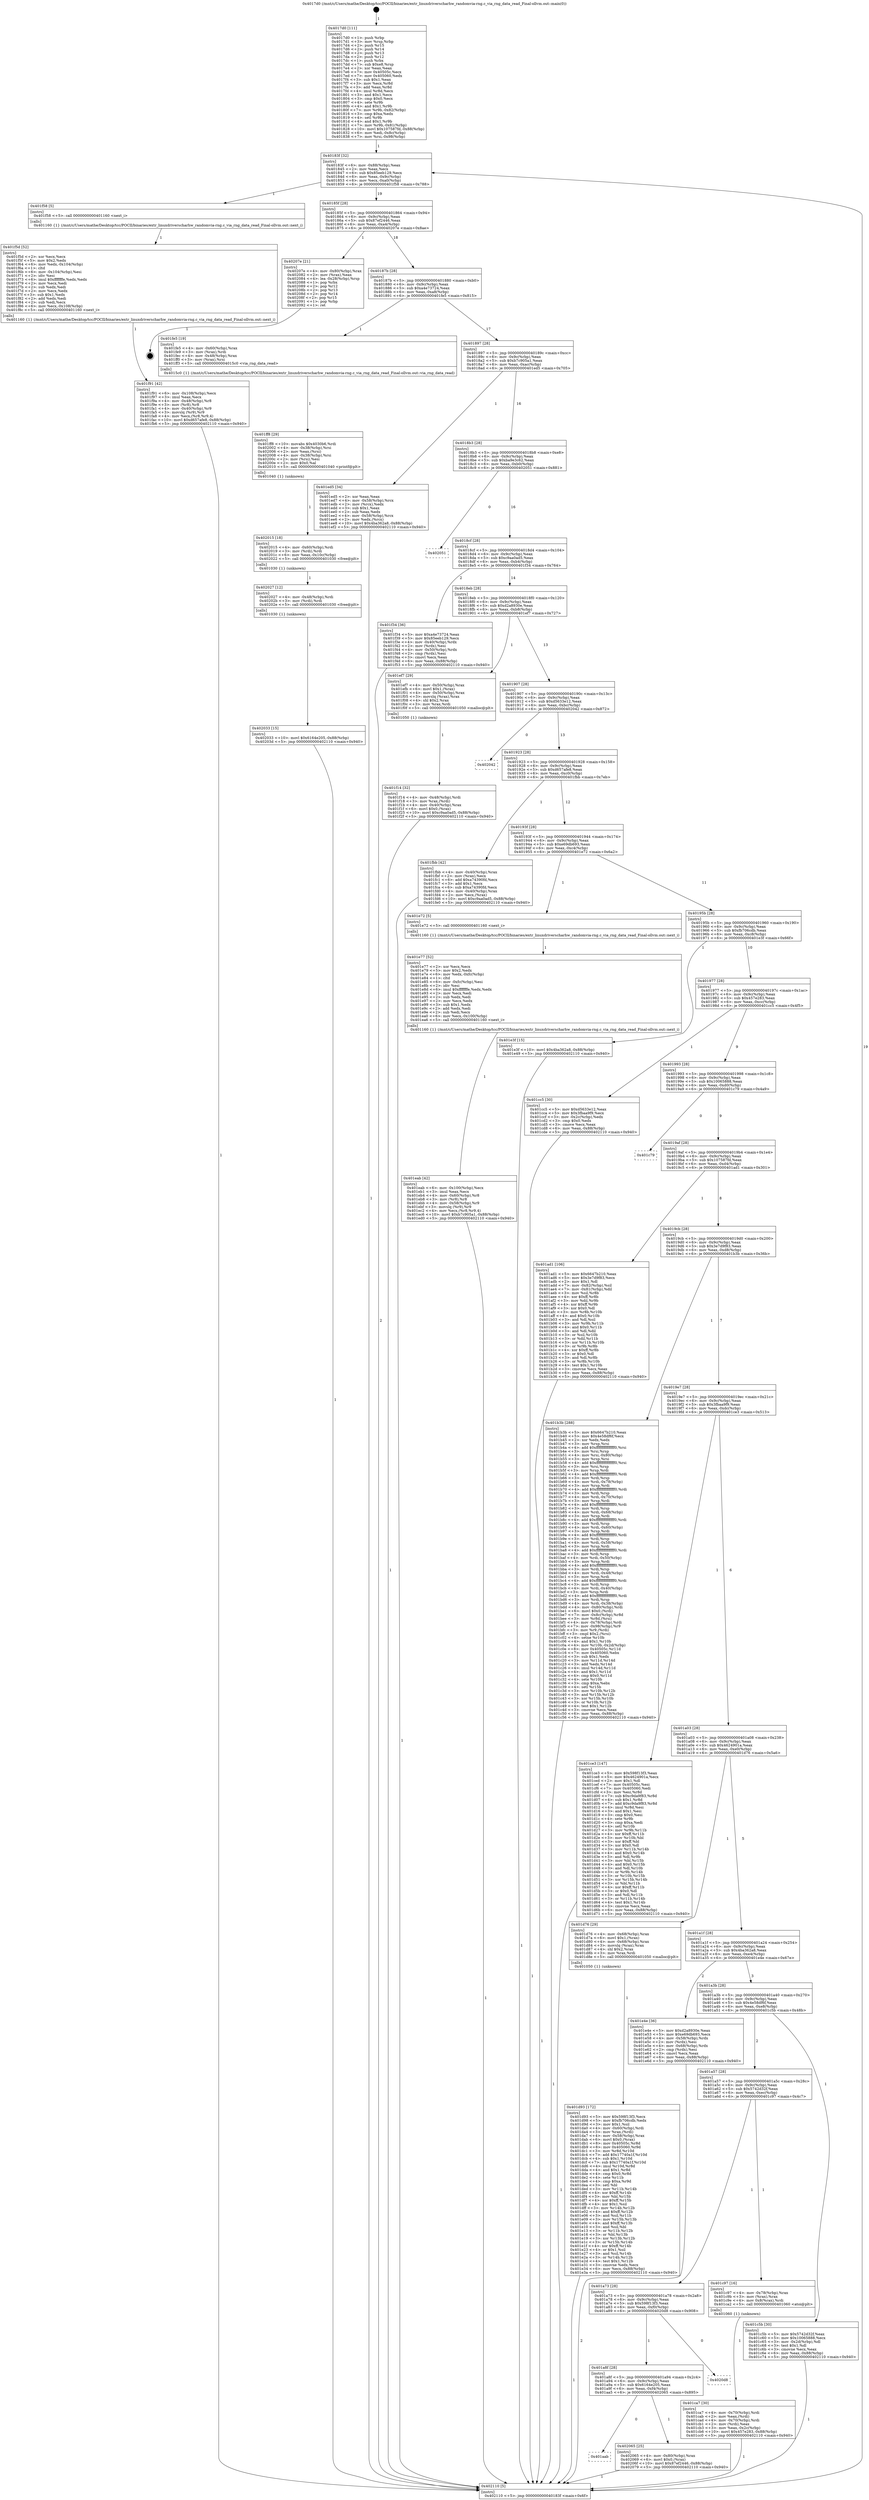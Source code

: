 digraph "0x4017d0" {
  label = "0x4017d0 (/mnt/c/Users/mathe/Desktop/tcc/POCII/binaries/extr_linuxdriverscharhw_randomvia-rng.c_via_rng_data_read_Final-ollvm.out::main(0))"
  labelloc = "t"
  node[shape=record]

  Entry [label="",width=0.3,height=0.3,shape=circle,fillcolor=black,style=filled]
  "0x40183f" [label="{
     0x40183f [32]\l
     | [instrs]\l
     &nbsp;&nbsp;0x40183f \<+6\>: mov -0x88(%rbp),%eax\l
     &nbsp;&nbsp;0x401845 \<+2\>: mov %eax,%ecx\l
     &nbsp;&nbsp;0x401847 \<+6\>: sub $0x85eeb129,%ecx\l
     &nbsp;&nbsp;0x40184d \<+6\>: mov %eax,-0x9c(%rbp)\l
     &nbsp;&nbsp;0x401853 \<+6\>: mov %ecx,-0xa0(%rbp)\l
     &nbsp;&nbsp;0x401859 \<+6\>: je 0000000000401f58 \<main+0x788\>\l
  }"]
  "0x401f58" [label="{
     0x401f58 [5]\l
     | [instrs]\l
     &nbsp;&nbsp;0x401f58 \<+5\>: call 0000000000401160 \<next_i\>\l
     | [calls]\l
     &nbsp;&nbsp;0x401160 \{1\} (/mnt/c/Users/mathe/Desktop/tcc/POCII/binaries/extr_linuxdriverscharhw_randomvia-rng.c_via_rng_data_read_Final-ollvm.out::next_i)\l
  }"]
  "0x40185f" [label="{
     0x40185f [28]\l
     | [instrs]\l
     &nbsp;&nbsp;0x40185f \<+5\>: jmp 0000000000401864 \<main+0x94\>\l
     &nbsp;&nbsp;0x401864 \<+6\>: mov -0x9c(%rbp),%eax\l
     &nbsp;&nbsp;0x40186a \<+5\>: sub $0x87ef2446,%eax\l
     &nbsp;&nbsp;0x40186f \<+6\>: mov %eax,-0xa4(%rbp)\l
     &nbsp;&nbsp;0x401875 \<+6\>: je 000000000040207e \<main+0x8ae\>\l
  }"]
  Exit [label="",width=0.3,height=0.3,shape=circle,fillcolor=black,style=filled,peripheries=2]
  "0x40207e" [label="{
     0x40207e [21]\l
     | [instrs]\l
     &nbsp;&nbsp;0x40207e \<+4\>: mov -0x80(%rbp),%rax\l
     &nbsp;&nbsp;0x402082 \<+2\>: mov (%rax),%eax\l
     &nbsp;&nbsp;0x402084 \<+4\>: lea -0x28(%rbp),%rsp\l
     &nbsp;&nbsp;0x402088 \<+1\>: pop %rbx\l
     &nbsp;&nbsp;0x402089 \<+2\>: pop %r12\l
     &nbsp;&nbsp;0x40208b \<+2\>: pop %r13\l
     &nbsp;&nbsp;0x40208d \<+2\>: pop %r14\l
     &nbsp;&nbsp;0x40208f \<+2\>: pop %r15\l
     &nbsp;&nbsp;0x402091 \<+1\>: pop %rbp\l
     &nbsp;&nbsp;0x402092 \<+1\>: ret\l
  }"]
  "0x40187b" [label="{
     0x40187b [28]\l
     | [instrs]\l
     &nbsp;&nbsp;0x40187b \<+5\>: jmp 0000000000401880 \<main+0xb0\>\l
     &nbsp;&nbsp;0x401880 \<+6\>: mov -0x9c(%rbp),%eax\l
     &nbsp;&nbsp;0x401886 \<+5\>: sub $0xa4e73724,%eax\l
     &nbsp;&nbsp;0x40188b \<+6\>: mov %eax,-0xa8(%rbp)\l
     &nbsp;&nbsp;0x401891 \<+6\>: je 0000000000401fe5 \<main+0x815\>\l
  }"]
  "0x401aab" [label="{
     0x401aab\l
  }", style=dashed]
  "0x401fe5" [label="{
     0x401fe5 [19]\l
     | [instrs]\l
     &nbsp;&nbsp;0x401fe5 \<+4\>: mov -0x60(%rbp),%rax\l
     &nbsp;&nbsp;0x401fe9 \<+3\>: mov (%rax),%rdi\l
     &nbsp;&nbsp;0x401fec \<+4\>: mov -0x48(%rbp),%rax\l
     &nbsp;&nbsp;0x401ff0 \<+3\>: mov (%rax),%rsi\l
     &nbsp;&nbsp;0x401ff3 \<+5\>: call 00000000004015c0 \<via_rng_data_read\>\l
     | [calls]\l
     &nbsp;&nbsp;0x4015c0 \{1\} (/mnt/c/Users/mathe/Desktop/tcc/POCII/binaries/extr_linuxdriverscharhw_randomvia-rng.c_via_rng_data_read_Final-ollvm.out::via_rng_data_read)\l
  }"]
  "0x401897" [label="{
     0x401897 [28]\l
     | [instrs]\l
     &nbsp;&nbsp;0x401897 \<+5\>: jmp 000000000040189c \<main+0xcc\>\l
     &nbsp;&nbsp;0x40189c \<+6\>: mov -0x9c(%rbp),%eax\l
     &nbsp;&nbsp;0x4018a2 \<+5\>: sub $0xb7c905a1,%eax\l
     &nbsp;&nbsp;0x4018a7 \<+6\>: mov %eax,-0xac(%rbp)\l
     &nbsp;&nbsp;0x4018ad \<+6\>: je 0000000000401ed5 \<main+0x705\>\l
  }"]
  "0x402065" [label="{
     0x402065 [25]\l
     | [instrs]\l
     &nbsp;&nbsp;0x402065 \<+4\>: mov -0x80(%rbp),%rax\l
     &nbsp;&nbsp;0x402069 \<+6\>: movl $0x0,(%rax)\l
     &nbsp;&nbsp;0x40206f \<+10\>: movl $0x87ef2446,-0x88(%rbp)\l
     &nbsp;&nbsp;0x402079 \<+5\>: jmp 0000000000402110 \<main+0x940\>\l
  }"]
  "0x401ed5" [label="{
     0x401ed5 [34]\l
     | [instrs]\l
     &nbsp;&nbsp;0x401ed5 \<+2\>: xor %eax,%eax\l
     &nbsp;&nbsp;0x401ed7 \<+4\>: mov -0x58(%rbp),%rcx\l
     &nbsp;&nbsp;0x401edb \<+2\>: mov (%rcx),%edx\l
     &nbsp;&nbsp;0x401edd \<+3\>: sub $0x1,%eax\l
     &nbsp;&nbsp;0x401ee0 \<+2\>: sub %eax,%edx\l
     &nbsp;&nbsp;0x401ee2 \<+4\>: mov -0x58(%rbp),%rcx\l
     &nbsp;&nbsp;0x401ee6 \<+2\>: mov %edx,(%rcx)\l
     &nbsp;&nbsp;0x401ee8 \<+10\>: movl $0x4ba362a8,-0x88(%rbp)\l
     &nbsp;&nbsp;0x401ef2 \<+5\>: jmp 0000000000402110 \<main+0x940\>\l
  }"]
  "0x4018b3" [label="{
     0x4018b3 [28]\l
     | [instrs]\l
     &nbsp;&nbsp;0x4018b3 \<+5\>: jmp 00000000004018b8 \<main+0xe8\>\l
     &nbsp;&nbsp;0x4018b8 \<+6\>: mov -0x9c(%rbp),%eax\l
     &nbsp;&nbsp;0x4018be \<+5\>: sub $0xba9e3c62,%eax\l
     &nbsp;&nbsp;0x4018c3 \<+6\>: mov %eax,-0xb0(%rbp)\l
     &nbsp;&nbsp;0x4018c9 \<+6\>: je 0000000000402051 \<main+0x881\>\l
  }"]
  "0x401a8f" [label="{
     0x401a8f [28]\l
     | [instrs]\l
     &nbsp;&nbsp;0x401a8f \<+5\>: jmp 0000000000401a94 \<main+0x2c4\>\l
     &nbsp;&nbsp;0x401a94 \<+6\>: mov -0x9c(%rbp),%eax\l
     &nbsp;&nbsp;0x401a9a \<+5\>: sub $0x6164e205,%eax\l
     &nbsp;&nbsp;0x401a9f \<+6\>: mov %eax,-0xf4(%rbp)\l
     &nbsp;&nbsp;0x401aa5 \<+6\>: je 0000000000402065 \<main+0x895\>\l
  }"]
  "0x402051" [label="{
     0x402051\l
  }", style=dashed]
  "0x4018cf" [label="{
     0x4018cf [28]\l
     | [instrs]\l
     &nbsp;&nbsp;0x4018cf \<+5\>: jmp 00000000004018d4 \<main+0x104\>\l
     &nbsp;&nbsp;0x4018d4 \<+6\>: mov -0x9c(%rbp),%eax\l
     &nbsp;&nbsp;0x4018da \<+5\>: sub $0xc9aa0ad5,%eax\l
     &nbsp;&nbsp;0x4018df \<+6\>: mov %eax,-0xb4(%rbp)\l
     &nbsp;&nbsp;0x4018e5 \<+6\>: je 0000000000401f34 \<main+0x764\>\l
  }"]
  "0x4020d8" [label="{
     0x4020d8\l
  }", style=dashed]
  "0x401f34" [label="{
     0x401f34 [36]\l
     | [instrs]\l
     &nbsp;&nbsp;0x401f34 \<+5\>: mov $0xa4e73724,%eax\l
     &nbsp;&nbsp;0x401f39 \<+5\>: mov $0x85eeb129,%ecx\l
     &nbsp;&nbsp;0x401f3e \<+4\>: mov -0x40(%rbp),%rdx\l
     &nbsp;&nbsp;0x401f42 \<+2\>: mov (%rdx),%esi\l
     &nbsp;&nbsp;0x401f44 \<+4\>: mov -0x50(%rbp),%rdx\l
     &nbsp;&nbsp;0x401f48 \<+2\>: cmp (%rdx),%esi\l
     &nbsp;&nbsp;0x401f4a \<+3\>: cmovl %ecx,%eax\l
     &nbsp;&nbsp;0x401f4d \<+6\>: mov %eax,-0x88(%rbp)\l
     &nbsp;&nbsp;0x401f53 \<+5\>: jmp 0000000000402110 \<main+0x940\>\l
  }"]
  "0x4018eb" [label="{
     0x4018eb [28]\l
     | [instrs]\l
     &nbsp;&nbsp;0x4018eb \<+5\>: jmp 00000000004018f0 \<main+0x120\>\l
     &nbsp;&nbsp;0x4018f0 \<+6\>: mov -0x9c(%rbp),%eax\l
     &nbsp;&nbsp;0x4018f6 \<+5\>: sub $0xd2a8930e,%eax\l
     &nbsp;&nbsp;0x4018fb \<+6\>: mov %eax,-0xb8(%rbp)\l
     &nbsp;&nbsp;0x401901 \<+6\>: je 0000000000401ef7 \<main+0x727\>\l
  }"]
  "0x402033" [label="{
     0x402033 [15]\l
     | [instrs]\l
     &nbsp;&nbsp;0x402033 \<+10\>: movl $0x6164e205,-0x88(%rbp)\l
     &nbsp;&nbsp;0x40203d \<+5\>: jmp 0000000000402110 \<main+0x940\>\l
  }"]
  "0x401ef7" [label="{
     0x401ef7 [29]\l
     | [instrs]\l
     &nbsp;&nbsp;0x401ef7 \<+4\>: mov -0x50(%rbp),%rax\l
     &nbsp;&nbsp;0x401efb \<+6\>: movl $0x1,(%rax)\l
     &nbsp;&nbsp;0x401f01 \<+4\>: mov -0x50(%rbp),%rax\l
     &nbsp;&nbsp;0x401f05 \<+3\>: movslq (%rax),%rax\l
     &nbsp;&nbsp;0x401f08 \<+4\>: shl $0x2,%rax\l
     &nbsp;&nbsp;0x401f0c \<+3\>: mov %rax,%rdi\l
     &nbsp;&nbsp;0x401f0f \<+5\>: call 0000000000401050 \<malloc@plt\>\l
     | [calls]\l
     &nbsp;&nbsp;0x401050 \{1\} (unknown)\l
  }"]
  "0x401907" [label="{
     0x401907 [28]\l
     | [instrs]\l
     &nbsp;&nbsp;0x401907 \<+5\>: jmp 000000000040190c \<main+0x13c\>\l
     &nbsp;&nbsp;0x40190c \<+6\>: mov -0x9c(%rbp),%eax\l
     &nbsp;&nbsp;0x401912 \<+5\>: sub $0xd5633e12,%eax\l
     &nbsp;&nbsp;0x401917 \<+6\>: mov %eax,-0xbc(%rbp)\l
     &nbsp;&nbsp;0x40191d \<+6\>: je 0000000000402042 \<main+0x872\>\l
  }"]
  "0x402027" [label="{
     0x402027 [12]\l
     | [instrs]\l
     &nbsp;&nbsp;0x402027 \<+4\>: mov -0x48(%rbp),%rdi\l
     &nbsp;&nbsp;0x40202b \<+3\>: mov (%rdi),%rdi\l
     &nbsp;&nbsp;0x40202e \<+5\>: call 0000000000401030 \<free@plt\>\l
     | [calls]\l
     &nbsp;&nbsp;0x401030 \{1\} (unknown)\l
  }"]
  "0x402042" [label="{
     0x402042\l
  }", style=dashed]
  "0x401923" [label="{
     0x401923 [28]\l
     | [instrs]\l
     &nbsp;&nbsp;0x401923 \<+5\>: jmp 0000000000401928 \<main+0x158\>\l
     &nbsp;&nbsp;0x401928 \<+6\>: mov -0x9c(%rbp),%eax\l
     &nbsp;&nbsp;0x40192e \<+5\>: sub $0xd657afe8,%eax\l
     &nbsp;&nbsp;0x401933 \<+6\>: mov %eax,-0xc0(%rbp)\l
     &nbsp;&nbsp;0x401939 \<+6\>: je 0000000000401fbb \<main+0x7eb\>\l
  }"]
  "0x402015" [label="{
     0x402015 [18]\l
     | [instrs]\l
     &nbsp;&nbsp;0x402015 \<+4\>: mov -0x60(%rbp),%rdi\l
     &nbsp;&nbsp;0x402019 \<+3\>: mov (%rdi),%rdi\l
     &nbsp;&nbsp;0x40201c \<+6\>: mov %eax,-0x10c(%rbp)\l
     &nbsp;&nbsp;0x402022 \<+5\>: call 0000000000401030 \<free@plt\>\l
     | [calls]\l
     &nbsp;&nbsp;0x401030 \{1\} (unknown)\l
  }"]
  "0x401fbb" [label="{
     0x401fbb [42]\l
     | [instrs]\l
     &nbsp;&nbsp;0x401fbb \<+4\>: mov -0x40(%rbp),%rax\l
     &nbsp;&nbsp;0x401fbf \<+2\>: mov (%rax),%ecx\l
     &nbsp;&nbsp;0x401fc1 \<+6\>: add $0xa74390fd,%ecx\l
     &nbsp;&nbsp;0x401fc7 \<+3\>: add $0x1,%ecx\l
     &nbsp;&nbsp;0x401fca \<+6\>: sub $0xa74390fd,%ecx\l
     &nbsp;&nbsp;0x401fd0 \<+4\>: mov -0x40(%rbp),%rax\l
     &nbsp;&nbsp;0x401fd4 \<+2\>: mov %ecx,(%rax)\l
     &nbsp;&nbsp;0x401fd6 \<+10\>: movl $0xc9aa0ad5,-0x88(%rbp)\l
     &nbsp;&nbsp;0x401fe0 \<+5\>: jmp 0000000000402110 \<main+0x940\>\l
  }"]
  "0x40193f" [label="{
     0x40193f [28]\l
     | [instrs]\l
     &nbsp;&nbsp;0x40193f \<+5\>: jmp 0000000000401944 \<main+0x174\>\l
     &nbsp;&nbsp;0x401944 \<+6\>: mov -0x9c(%rbp),%eax\l
     &nbsp;&nbsp;0x40194a \<+5\>: sub $0xe69db693,%eax\l
     &nbsp;&nbsp;0x40194f \<+6\>: mov %eax,-0xc4(%rbp)\l
     &nbsp;&nbsp;0x401955 \<+6\>: je 0000000000401e72 \<main+0x6a2\>\l
  }"]
  "0x401ff8" [label="{
     0x401ff8 [29]\l
     | [instrs]\l
     &nbsp;&nbsp;0x401ff8 \<+10\>: movabs $0x4030b6,%rdi\l
     &nbsp;&nbsp;0x402002 \<+4\>: mov -0x38(%rbp),%rsi\l
     &nbsp;&nbsp;0x402006 \<+2\>: mov %eax,(%rsi)\l
     &nbsp;&nbsp;0x402008 \<+4\>: mov -0x38(%rbp),%rsi\l
     &nbsp;&nbsp;0x40200c \<+2\>: mov (%rsi),%esi\l
     &nbsp;&nbsp;0x40200e \<+2\>: mov $0x0,%al\l
     &nbsp;&nbsp;0x402010 \<+5\>: call 0000000000401040 \<printf@plt\>\l
     | [calls]\l
     &nbsp;&nbsp;0x401040 \{1\} (unknown)\l
  }"]
  "0x401e72" [label="{
     0x401e72 [5]\l
     | [instrs]\l
     &nbsp;&nbsp;0x401e72 \<+5\>: call 0000000000401160 \<next_i\>\l
     | [calls]\l
     &nbsp;&nbsp;0x401160 \{1\} (/mnt/c/Users/mathe/Desktop/tcc/POCII/binaries/extr_linuxdriverscharhw_randomvia-rng.c_via_rng_data_read_Final-ollvm.out::next_i)\l
  }"]
  "0x40195b" [label="{
     0x40195b [28]\l
     | [instrs]\l
     &nbsp;&nbsp;0x40195b \<+5\>: jmp 0000000000401960 \<main+0x190\>\l
     &nbsp;&nbsp;0x401960 \<+6\>: mov -0x9c(%rbp),%eax\l
     &nbsp;&nbsp;0x401966 \<+5\>: sub $0xfb706cdb,%eax\l
     &nbsp;&nbsp;0x40196b \<+6\>: mov %eax,-0xc8(%rbp)\l
     &nbsp;&nbsp;0x401971 \<+6\>: je 0000000000401e3f \<main+0x66f\>\l
  }"]
  "0x401f91" [label="{
     0x401f91 [42]\l
     | [instrs]\l
     &nbsp;&nbsp;0x401f91 \<+6\>: mov -0x108(%rbp),%ecx\l
     &nbsp;&nbsp;0x401f97 \<+3\>: imul %eax,%ecx\l
     &nbsp;&nbsp;0x401f9a \<+4\>: mov -0x48(%rbp),%r8\l
     &nbsp;&nbsp;0x401f9e \<+3\>: mov (%r8),%r8\l
     &nbsp;&nbsp;0x401fa1 \<+4\>: mov -0x40(%rbp),%r9\l
     &nbsp;&nbsp;0x401fa5 \<+3\>: movslq (%r9),%r9\l
     &nbsp;&nbsp;0x401fa8 \<+4\>: mov %ecx,(%r8,%r9,4)\l
     &nbsp;&nbsp;0x401fac \<+10\>: movl $0xd657afe8,-0x88(%rbp)\l
     &nbsp;&nbsp;0x401fb6 \<+5\>: jmp 0000000000402110 \<main+0x940\>\l
  }"]
  "0x401e3f" [label="{
     0x401e3f [15]\l
     | [instrs]\l
     &nbsp;&nbsp;0x401e3f \<+10\>: movl $0x4ba362a8,-0x88(%rbp)\l
     &nbsp;&nbsp;0x401e49 \<+5\>: jmp 0000000000402110 \<main+0x940\>\l
  }"]
  "0x401977" [label="{
     0x401977 [28]\l
     | [instrs]\l
     &nbsp;&nbsp;0x401977 \<+5\>: jmp 000000000040197c \<main+0x1ac\>\l
     &nbsp;&nbsp;0x40197c \<+6\>: mov -0x9c(%rbp),%eax\l
     &nbsp;&nbsp;0x401982 \<+5\>: sub $0x457e283,%eax\l
     &nbsp;&nbsp;0x401987 \<+6\>: mov %eax,-0xcc(%rbp)\l
     &nbsp;&nbsp;0x40198d \<+6\>: je 0000000000401cc5 \<main+0x4f5\>\l
  }"]
  "0x401f5d" [label="{
     0x401f5d [52]\l
     | [instrs]\l
     &nbsp;&nbsp;0x401f5d \<+2\>: xor %ecx,%ecx\l
     &nbsp;&nbsp;0x401f5f \<+5\>: mov $0x2,%edx\l
     &nbsp;&nbsp;0x401f64 \<+6\>: mov %edx,-0x104(%rbp)\l
     &nbsp;&nbsp;0x401f6a \<+1\>: cltd\l
     &nbsp;&nbsp;0x401f6b \<+6\>: mov -0x104(%rbp),%esi\l
     &nbsp;&nbsp;0x401f71 \<+2\>: idiv %esi\l
     &nbsp;&nbsp;0x401f73 \<+6\>: imul $0xfffffffe,%edx,%edx\l
     &nbsp;&nbsp;0x401f79 \<+2\>: mov %ecx,%edi\l
     &nbsp;&nbsp;0x401f7b \<+2\>: sub %edx,%edi\l
     &nbsp;&nbsp;0x401f7d \<+2\>: mov %ecx,%edx\l
     &nbsp;&nbsp;0x401f7f \<+3\>: sub $0x1,%edx\l
     &nbsp;&nbsp;0x401f82 \<+2\>: add %edx,%edi\l
     &nbsp;&nbsp;0x401f84 \<+2\>: sub %edi,%ecx\l
     &nbsp;&nbsp;0x401f86 \<+6\>: mov %ecx,-0x108(%rbp)\l
     &nbsp;&nbsp;0x401f8c \<+5\>: call 0000000000401160 \<next_i\>\l
     | [calls]\l
     &nbsp;&nbsp;0x401160 \{1\} (/mnt/c/Users/mathe/Desktop/tcc/POCII/binaries/extr_linuxdriverscharhw_randomvia-rng.c_via_rng_data_read_Final-ollvm.out::next_i)\l
  }"]
  "0x401cc5" [label="{
     0x401cc5 [30]\l
     | [instrs]\l
     &nbsp;&nbsp;0x401cc5 \<+5\>: mov $0xd5633e12,%eax\l
     &nbsp;&nbsp;0x401cca \<+5\>: mov $0x3fbaa9f9,%ecx\l
     &nbsp;&nbsp;0x401ccf \<+3\>: mov -0x2c(%rbp),%edx\l
     &nbsp;&nbsp;0x401cd2 \<+3\>: cmp $0x0,%edx\l
     &nbsp;&nbsp;0x401cd5 \<+3\>: cmove %ecx,%eax\l
     &nbsp;&nbsp;0x401cd8 \<+6\>: mov %eax,-0x88(%rbp)\l
     &nbsp;&nbsp;0x401cde \<+5\>: jmp 0000000000402110 \<main+0x940\>\l
  }"]
  "0x401993" [label="{
     0x401993 [28]\l
     | [instrs]\l
     &nbsp;&nbsp;0x401993 \<+5\>: jmp 0000000000401998 \<main+0x1c8\>\l
     &nbsp;&nbsp;0x401998 \<+6\>: mov -0x9c(%rbp),%eax\l
     &nbsp;&nbsp;0x40199e \<+5\>: sub $0x10065888,%eax\l
     &nbsp;&nbsp;0x4019a3 \<+6\>: mov %eax,-0xd0(%rbp)\l
     &nbsp;&nbsp;0x4019a9 \<+6\>: je 0000000000401c79 \<main+0x4a9\>\l
  }"]
  "0x401f14" [label="{
     0x401f14 [32]\l
     | [instrs]\l
     &nbsp;&nbsp;0x401f14 \<+4\>: mov -0x48(%rbp),%rdi\l
     &nbsp;&nbsp;0x401f18 \<+3\>: mov %rax,(%rdi)\l
     &nbsp;&nbsp;0x401f1b \<+4\>: mov -0x40(%rbp),%rax\l
     &nbsp;&nbsp;0x401f1f \<+6\>: movl $0x0,(%rax)\l
     &nbsp;&nbsp;0x401f25 \<+10\>: movl $0xc9aa0ad5,-0x88(%rbp)\l
     &nbsp;&nbsp;0x401f2f \<+5\>: jmp 0000000000402110 \<main+0x940\>\l
  }"]
  "0x401c79" [label="{
     0x401c79\l
  }", style=dashed]
  "0x4019af" [label="{
     0x4019af [28]\l
     | [instrs]\l
     &nbsp;&nbsp;0x4019af \<+5\>: jmp 00000000004019b4 \<main+0x1e4\>\l
     &nbsp;&nbsp;0x4019b4 \<+6\>: mov -0x9c(%rbp),%eax\l
     &nbsp;&nbsp;0x4019ba \<+5\>: sub $0x107587fd,%eax\l
     &nbsp;&nbsp;0x4019bf \<+6\>: mov %eax,-0xd4(%rbp)\l
     &nbsp;&nbsp;0x4019c5 \<+6\>: je 0000000000401ad1 \<main+0x301\>\l
  }"]
  "0x401eab" [label="{
     0x401eab [42]\l
     | [instrs]\l
     &nbsp;&nbsp;0x401eab \<+6\>: mov -0x100(%rbp),%ecx\l
     &nbsp;&nbsp;0x401eb1 \<+3\>: imul %eax,%ecx\l
     &nbsp;&nbsp;0x401eb4 \<+4\>: mov -0x60(%rbp),%r8\l
     &nbsp;&nbsp;0x401eb8 \<+3\>: mov (%r8),%r8\l
     &nbsp;&nbsp;0x401ebb \<+4\>: mov -0x58(%rbp),%r9\l
     &nbsp;&nbsp;0x401ebf \<+3\>: movslq (%r9),%r9\l
     &nbsp;&nbsp;0x401ec2 \<+4\>: mov %ecx,(%r8,%r9,4)\l
     &nbsp;&nbsp;0x401ec6 \<+10\>: movl $0xb7c905a1,-0x88(%rbp)\l
     &nbsp;&nbsp;0x401ed0 \<+5\>: jmp 0000000000402110 \<main+0x940\>\l
  }"]
  "0x401ad1" [label="{
     0x401ad1 [106]\l
     | [instrs]\l
     &nbsp;&nbsp;0x401ad1 \<+5\>: mov $0x6647b210,%eax\l
     &nbsp;&nbsp;0x401ad6 \<+5\>: mov $0x3e7d9f83,%ecx\l
     &nbsp;&nbsp;0x401adb \<+2\>: mov $0x1,%dl\l
     &nbsp;&nbsp;0x401add \<+7\>: mov -0x82(%rbp),%sil\l
     &nbsp;&nbsp;0x401ae4 \<+7\>: mov -0x81(%rbp),%dil\l
     &nbsp;&nbsp;0x401aeb \<+3\>: mov %sil,%r8b\l
     &nbsp;&nbsp;0x401aee \<+4\>: xor $0xff,%r8b\l
     &nbsp;&nbsp;0x401af2 \<+3\>: mov %dil,%r9b\l
     &nbsp;&nbsp;0x401af5 \<+4\>: xor $0xff,%r9b\l
     &nbsp;&nbsp;0x401af9 \<+3\>: xor $0x0,%dl\l
     &nbsp;&nbsp;0x401afc \<+3\>: mov %r8b,%r10b\l
     &nbsp;&nbsp;0x401aff \<+4\>: and $0x0,%r10b\l
     &nbsp;&nbsp;0x401b03 \<+3\>: and %dl,%sil\l
     &nbsp;&nbsp;0x401b06 \<+3\>: mov %r9b,%r11b\l
     &nbsp;&nbsp;0x401b09 \<+4\>: and $0x0,%r11b\l
     &nbsp;&nbsp;0x401b0d \<+3\>: and %dl,%dil\l
     &nbsp;&nbsp;0x401b10 \<+3\>: or %sil,%r10b\l
     &nbsp;&nbsp;0x401b13 \<+3\>: or %dil,%r11b\l
     &nbsp;&nbsp;0x401b16 \<+3\>: xor %r11b,%r10b\l
     &nbsp;&nbsp;0x401b19 \<+3\>: or %r9b,%r8b\l
     &nbsp;&nbsp;0x401b1c \<+4\>: xor $0xff,%r8b\l
     &nbsp;&nbsp;0x401b20 \<+3\>: or $0x0,%dl\l
     &nbsp;&nbsp;0x401b23 \<+3\>: and %dl,%r8b\l
     &nbsp;&nbsp;0x401b26 \<+3\>: or %r8b,%r10b\l
     &nbsp;&nbsp;0x401b29 \<+4\>: test $0x1,%r10b\l
     &nbsp;&nbsp;0x401b2d \<+3\>: cmovne %ecx,%eax\l
     &nbsp;&nbsp;0x401b30 \<+6\>: mov %eax,-0x88(%rbp)\l
     &nbsp;&nbsp;0x401b36 \<+5\>: jmp 0000000000402110 \<main+0x940\>\l
  }"]
  "0x4019cb" [label="{
     0x4019cb [28]\l
     | [instrs]\l
     &nbsp;&nbsp;0x4019cb \<+5\>: jmp 00000000004019d0 \<main+0x200\>\l
     &nbsp;&nbsp;0x4019d0 \<+6\>: mov -0x9c(%rbp),%eax\l
     &nbsp;&nbsp;0x4019d6 \<+5\>: sub $0x3e7d9f83,%eax\l
     &nbsp;&nbsp;0x4019db \<+6\>: mov %eax,-0xd8(%rbp)\l
     &nbsp;&nbsp;0x4019e1 \<+6\>: je 0000000000401b3b \<main+0x36b\>\l
  }"]
  "0x402110" [label="{
     0x402110 [5]\l
     | [instrs]\l
     &nbsp;&nbsp;0x402110 \<+5\>: jmp 000000000040183f \<main+0x6f\>\l
  }"]
  "0x4017d0" [label="{
     0x4017d0 [111]\l
     | [instrs]\l
     &nbsp;&nbsp;0x4017d0 \<+1\>: push %rbp\l
     &nbsp;&nbsp;0x4017d1 \<+3\>: mov %rsp,%rbp\l
     &nbsp;&nbsp;0x4017d4 \<+2\>: push %r15\l
     &nbsp;&nbsp;0x4017d6 \<+2\>: push %r14\l
     &nbsp;&nbsp;0x4017d8 \<+2\>: push %r13\l
     &nbsp;&nbsp;0x4017da \<+2\>: push %r12\l
     &nbsp;&nbsp;0x4017dc \<+1\>: push %rbx\l
     &nbsp;&nbsp;0x4017dd \<+7\>: sub $0xe8,%rsp\l
     &nbsp;&nbsp;0x4017e4 \<+2\>: xor %eax,%eax\l
     &nbsp;&nbsp;0x4017e6 \<+7\>: mov 0x40505c,%ecx\l
     &nbsp;&nbsp;0x4017ed \<+7\>: mov 0x405060,%edx\l
     &nbsp;&nbsp;0x4017f4 \<+3\>: sub $0x1,%eax\l
     &nbsp;&nbsp;0x4017f7 \<+3\>: mov %ecx,%r8d\l
     &nbsp;&nbsp;0x4017fa \<+3\>: add %eax,%r8d\l
     &nbsp;&nbsp;0x4017fd \<+4\>: imul %r8d,%ecx\l
     &nbsp;&nbsp;0x401801 \<+3\>: and $0x1,%ecx\l
     &nbsp;&nbsp;0x401804 \<+3\>: cmp $0x0,%ecx\l
     &nbsp;&nbsp;0x401807 \<+4\>: sete %r9b\l
     &nbsp;&nbsp;0x40180b \<+4\>: and $0x1,%r9b\l
     &nbsp;&nbsp;0x40180f \<+7\>: mov %r9b,-0x82(%rbp)\l
     &nbsp;&nbsp;0x401816 \<+3\>: cmp $0xa,%edx\l
     &nbsp;&nbsp;0x401819 \<+4\>: setl %r9b\l
     &nbsp;&nbsp;0x40181d \<+4\>: and $0x1,%r9b\l
     &nbsp;&nbsp;0x401821 \<+7\>: mov %r9b,-0x81(%rbp)\l
     &nbsp;&nbsp;0x401828 \<+10\>: movl $0x107587fd,-0x88(%rbp)\l
     &nbsp;&nbsp;0x401832 \<+6\>: mov %edi,-0x8c(%rbp)\l
     &nbsp;&nbsp;0x401838 \<+7\>: mov %rsi,-0x98(%rbp)\l
  }"]
  "0x401e77" [label="{
     0x401e77 [52]\l
     | [instrs]\l
     &nbsp;&nbsp;0x401e77 \<+2\>: xor %ecx,%ecx\l
     &nbsp;&nbsp;0x401e79 \<+5\>: mov $0x2,%edx\l
     &nbsp;&nbsp;0x401e7e \<+6\>: mov %edx,-0xfc(%rbp)\l
     &nbsp;&nbsp;0x401e84 \<+1\>: cltd\l
     &nbsp;&nbsp;0x401e85 \<+6\>: mov -0xfc(%rbp),%esi\l
     &nbsp;&nbsp;0x401e8b \<+2\>: idiv %esi\l
     &nbsp;&nbsp;0x401e8d \<+6\>: imul $0xfffffffe,%edx,%edx\l
     &nbsp;&nbsp;0x401e93 \<+2\>: mov %ecx,%edi\l
     &nbsp;&nbsp;0x401e95 \<+2\>: sub %edx,%edi\l
     &nbsp;&nbsp;0x401e97 \<+2\>: mov %ecx,%edx\l
     &nbsp;&nbsp;0x401e99 \<+3\>: sub $0x1,%edx\l
     &nbsp;&nbsp;0x401e9c \<+2\>: add %edx,%edi\l
     &nbsp;&nbsp;0x401e9e \<+2\>: sub %edi,%ecx\l
     &nbsp;&nbsp;0x401ea0 \<+6\>: mov %ecx,-0x100(%rbp)\l
     &nbsp;&nbsp;0x401ea6 \<+5\>: call 0000000000401160 \<next_i\>\l
     | [calls]\l
     &nbsp;&nbsp;0x401160 \{1\} (/mnt/c/Users/mathe/Desktop/tcc/POCII/binaries/extr_linuxdriverscharhw_randomvia-rng.c_via_rng_data_read_Final-ollvm.out::next_i)\l
  }"]
  "0x401b3b" [label="{
     0x401b3b [288]\l
     | [instrs]\l
     &nbsp;&nbsp;0x401b3b \<+5\>: mov $0x6647b210,%eax\l
     &nbsp;&nbsp;0x401b40 \<+5\>: mov $0x4e58df6f,%ecx\l
     &nbsp;&nbsp;0x401b45 \<+2\>: xor %edx,%edx\l
     &nbsp;&nbsp;0x401b47 \<+3\>: mov %rsp,%rsi\l
     &nbsp;&nbsp;0x401b4a \<+4\>: add $0xfffffffffffffff0,%rsi\l
     &nbsp;&nbsp;0x401b4e \<+3\>: mov %rsi,%rsp\l
     &nbsp;&nbsp;0x401b51 \<+4\>: mov %rsi,-0x80(%rbp)\l
     &nbsp;&nbsp;0x401b55 \<+3\>: mov %rsp,%rsi\l
     &nbsp;&nbsp;0x401b58 \<+4\>: add $0xfffffffffffffff0,%rsi\l
     &nbsp;&nbsp;0x401b5c \<+3\>: mov %rsi,%rsp\l
     &nbsp;&nbsp;0x401b5f \<+3\>: mov %rsp,%rdi\l
     &nbsp;&nbsp;0x401b62 \<+4\>: add $0xfffffffffffffff0,%rdi\l
     &nbsp;&nbsp;0x401b66 \<+3\>: mov %rdi,%rsp\l
     &nbsp;&nbsp;0x401b69 \<+4\>: mov %rdi,-0x78(%rbp)\l
     &nbsp;&nbsp;0x401b6d \<+3\>: mov %rsp,%rdi\l
     &nbsp;&nbsp;0x401b70 \<+4\>: add $0xfffffffffffffff0,%rdi\l
     &nbsp;&nbsp;0x401b74 \<+3\>: mov %rdi,%rsp\l
     &nbsp;&nbsp;0x401b77 \<+4\>: mov %rdi,-0x70(%rbp)\l
     &nbsp;&nbsp;0x401b7b \<+3\>: mov %rsp,%rdi\l
     &nbsp;&nbsp;0x401b7e \<+4\>: add $0xfffffffffffffff0,%rdi\l
     &nbsp;&nbsp;0x401b82 \<+3\>: mov %rdi,%rsp\l
     &nbsp;&nbsp;0x401b85 \<+4\>: mov %rdi,-0x68(%rbp)\l
     &nbsp;&nbsp;0x401b89 \<+3\>: mov %rsp,%rdi\l
     &nbsp;&nbsp;0x401b8c \<+4\>: add $0xfffffffffffffff0,%rdi\l
     &nbsp;&nbsp;0x401b90 \<+3\>: mov %rdi,%rsp\l
     &nbsp;&nbsp;0x401b93 \<+4\>: mov %rdi,-0x60(%rbp)\l
     &nbsp;&nbsp;0x401b97 \<+3\>: mov %rsp,%rdi\l
     &nbsp;&nbsp;0x401b9a \<+4\>: add $0xfffffffffffffff0,%rdi\l
     &nbsp;&nbsp;0x401b9e \<+3\>: mov %rdi,%rsp\l
     &nbsp;&nbsp;0x401ba1 \<+4\>: mov %rdi,-0x58(%rbp)\l
     &nbsp;&nbsp;0x401ba5 \<+3\>: mov %rsp,%rdi\l
     &nbsp;&nbsp;0x401ba8 \<+4\>: add $0xfffffffffffffff0,%rdi\l
     &nbsp;&nbsp;0x401bac \<+3\>: mov %rdi,%rsp\l
     &nbsp;&nbsp;0x401baf \<+4\>: mov %rdi,-0x50(%rbp)\l
     &nbsp;&nbsp;0x401bb3 \<+3\>: mov %rsp,%rdi\l
     &nbsp;&nbsp;0x401bb6 \<+4\>: add $0xfffffffffffffff0,%rdi\l
     &nbsp;&nbsp;0x401bba \<+3\>: mov %rdi,%rsp\l
     &nbsp;&nbsp;0x401bbd \<+4\>: mov %rdi,-0x48(%rbp)\l
     &nbsp;&nbsp;0x401bc1 \<+3\>: mov %rsp,%rdi\l
     &nbsp;&nbsp;0x401bc4 \<+4\>: add $0xfffffffffffffff0,%rdi\l
     &nbsp;&nbsp;0x401bc8 \<+3\>: mov %rdi,%rsp\l
     &nbsp;&nbsp;0x401bcb \<+4\>: mov %rdi,-0x40(%rbp)\l
     &nbsp;&nbsp;0x401bcf \<+3\>: mov %rsp,%rdi\l
     &nbsp;&nbsp;0x401bd2 \<+4\>: add $0xfffffffffffffff0,%rdi\l
     &nbsp;&nbsp;0x401bd6 \<+3\>: mov %rdi,%rsp\l
     &nbsp;&nbsp;0x401bd9 \<+4\>: mov %rdi,-0x38(%rbp)\l
     &nbsp;&nbsp;0x401bdd \<+4\>: mov -0x80(%rbp),%rdi\l
     &nbsp;&nbsp;0x401be1 \<+6\>: movl $0x0,(%rdi)\l
     &nbsp;&nbsp;0x401be7 \<+7\>: mov -0x8c(%rbp),%r8d\l
     &nbsp;&nbsp;0x401bee \<+3\>: mov %r8d,(%rsi)\l
     &nbsp;&nbsp;0x401bf1 \<+4\>: mov -0x78(%rbp),%rdi\l
     &nbsp;&nbsp;0x401bf5 \<+7\>: mov -0x98(%rbp),%r9\l
     &nbsp;&nbsp;0x401bfc \<+3\>: mov %r9,(%rdi)\l
     &nbsp;&nbsp;0x401bff \<+3\>: cmpl $0x2,(%rsi)\l
     &nbsp;&nbsp;0x401c02 \<+4\>: setne %r10b\l
     &nbsp;&nbsp;0x401c06 \<+4\>: and $0x1,%r10b\l
     &nbsp;&nbsp;0x401c0a \<+4\>: mov %r10b,-0x2d(%rbp)\l
     &nbsp;&nbsp;0x401c0e \<+8\>: mov 0x40505c,%r11d\l
     &nbsp;&nbsp;0x401c16 \<+7\>: mov 0x405060,%ebx\l
     &nbsp;&nbsp;0x401c1d \<+3\>: sub $0x1,%edx\l
     &nbsp;&nbsp;0x401c20 \<+3\>: mov %r11d,%r14d\l
     &nbsp;&nbsp;0x401c23 \<+3\>: add %edx,%r14d\l
     &nbsp;&nbsp;0x401c26 \<+4\>: imul %r14d,%r11d\l
     &nbsp;&nbsp;0x401c2a \<+4\>: and $0x1,%r11d\l
     &nbsp;&nbsp;0x401c2e \<+4\>: cmp $0x0,%r11d\l
     &nbsp;&nbsp;0x401c32 \<+4\>: sete %r10b\l
     &nbsp;&nbsp;0x401c36 \<+3\>: cmp $0xa,%ebx\l
     &nbsp;&nbsp;0x401c39 \<+4\>: setl %r15b\l
     &nbsp;&nbsp;0x401c3d \<+3\>: mov %r10b,%r12b\l
     &nbsp;&nbsp;0x401c40 \<+3\>: and %r15b,%r12b\l
     &nbsp;&nbsp;0x401c43 \<+3\>: xor %r15b,%r10b\l
     &nbsp;&nbsp;0x401c46 \<+3\>: or %r10b,%r12b\l
     &nbsp;&nbsp;0x401c49 \<+4\>: test $0x1,%r12b\l
     &nbsp;&nbsp;0x401c4d \<+3\>: cmovne %ecx,%eax\l
     &nbsp;&nbsp;0x401c50 \<+6\>: mov %eax,-0x88(%rbp)\l
     &nbsp;&nbsp;0x401c56 \<+5\>: jmp 0000000000402110 \<main+0x940\>\l
  }"]
  "0x4019e7" [label="{
     0x4019e7 [28]\l
     | [instrs]\l
     &nbsp;&nbsp;0x4019e7 \<+5\>: jmp 00000000004019ec \<main+0x21c\>\l
     &nbsp;&nbsp;0x4019ec \<+6\>: mov -0x9c(%rbp),%eax\l
     &nbsp;&nbsp;0x4019f2 \<+5\>: sub $0x3fbaa9f9,%eax\l
     &nbsp;&nbsp;0x4019f7 \<+6\>: mov %eax,-0xdc(%rbp)\l
     &nbsp;&nbsp;0x4019fd \<+6\>: je 0000000000401ce3 \<main+0x513\>\l
  }"]
  "0x401d93" [label="{
     0x401d93 [172]\l
     | [instrs]\l
     &nbsp;&nbsp;0x401d93 \<+5\>: mov $0x598f13f3,%ecx\l
     &nbsp;&nbsp;0x401d98 \<+5\>: mov $0xfb706cdb,%edx\l
     &nbsp;&nbsp;0x401d9d \<+3\>: mov $0x1,%sil\l
     &nbsp;&nbsp;0x401da0 \<+4\>: mov -0x60(%rbp),%rdi\l
     &nbsp;&nbsp;0x401da4 \<+3\>: mov %rax,(%rdi)\l
     &nbsp;&nbsp;0x401da7 \<+4\>: mov -0x58(%rbp),%rax\l
     &nbsp;&nbsp;0x401dab \<+6\>: movl $0x0,(%rax)\l
     &nbsp;&nbsp;0x401db1 \<+8\>: mov 0x40505c,%r8d\l
     &nbsp;&nbsp;0x401db9 \<+8\>: mov 0x405060,%r9d\l
     &nbsp;&nbsp;0x401dc1 \<+3\>: mov %r8d,%r10d\l
     &nbsp;&nbsp;0x401dc4 \<+7\>: add $0x17740a1f,%r10d\l
     &nbsp;&nbsp;0x401dcb \<+4\>: sub $0x1,%r10d\l
     &nbsp;&nbsp;0x401dcf \<+7\>: sub $0x17740a1f,%r10d\l
     &nbsp;&nbsp;0x401dd6 \<+4\>: imul %r10d,%r8d\l
     &nbsp;&nbsp;0x401dda \<+4\>: and $0x1,%r8d\l
     &nbsp;&nbsp;0x401dde \<+4\>: cmp $0x0,%r8d\l
     &nbsp;&nbsp;0x401de2 \<+4\>: sete %r11b\l
     &nbsp;&nbsp;0x401de6 \<+4\>: cmp $0xa,%r9d\l
     &nbsp;&nbsp;0x401dea \<+3\>: setl %bl\l
     &nbsp;&nbsp;0x401ded \<+3\>: mov %r11b,%r14b\l
     &nbsp;&nbsp;0x401df0 \<+4\>: xor $0xff,%r14b\l
     &nbsp;&nbsp;0x401df4 \<+3\>: mov %bl,%r15b\l
     &nbsp;&nbsp;0x401df7 \<+4\>: xor $0xff,%r15b\l
     &nbsp;&nbsp;0x401dfb \<+4\>: xor $0x1,%sil\l
     &nbsp;&nbsp;0x401dff \<+3\>: mov %r14b,%r12b\l
     &nbsp;&nbsp;0x401e02 \<+4\>: and $0xff,%r12b\l
     &nbsp;&nbsp;0x401e06 \<+3\>: and %sil,%r11b\l
     &nbsp;&nbsp;0x401e09 \<+3\>: mov %r15b,%r13b\l
     &nbsp;&nbsp;0x401e0c \<+4\>: and $0xff,%r13b\l
     &nbsp;&nbsp;0x401e10 \<+3\>: and %sil,%bl\l
     &nbsp;&nbsp;0x401e13 \<+3\>: or %r11b,%r12b\l
     &nbsp;&nbsp;0x401e16 \<+3\>: or %bl,%r13b\l
     &nbsp;&nbsp;0x401e19 \<+3\>: xor %r13b,%r12b\l
     &nbsp;&nbsp;0x401e1c \<+3\>: or %r15b,%r14b\l
     &nbsp;&nbsp;0x401e1f \<+4\>: xor $0xff,%r14b\l
     &nbsp;&nbsp;0x401e23 \<+4\>: or $0x1,%sil\l
     &nbsp;&nbsp;0x401e27 \<+3\>: and %sil,%r14b\l
     &nbsp;&nbsp;0x401e2a \<+3\>: or %r14b,%r12b\l
     &nbsp;&nbsp;0x401e2d \<+4\>: test $0x1,%r12b\l
     &nbsp;&nbsp;0x401e31 \<+3\>: cmovne %edx,%ecx\l
     &nbsp;&nbsp;0x401e34 \<+6\>: mov %ecx,-0x88(%rbp)\l
     &nbsp;&nbsp;0x401e3a \<+5\>: jmp 0000000000402110 \<main+0x940\>\l
  }"]
  "0x401ca7" [label="{
     0x401ca7 [30]\l
     | [instrs]\l
     &nbsp;&nbsp;0x401ca7 \<+4\>: mov -0x70(%rbp),%rdi\l
     &nbsp;&nbsp;0x401cab \<+2\>: mov %eax,(%rdi)\l
     &nbsp;&nbsp;0x401cad \<+4\>: mov -0x70(%rbp),%rdi\l
     &nbsp;&nbsp;0x401cb1 \<+2\>: mov (%rdi),%eax\l
     &nbsp;&nbsp;0x401cb3 \<+3\>: mov %eax,-0x2c(%rbp)\l
     &nbsp;&nbsp;0x401cb6 \<+10\>: movl $0x457e283,-0x88(%rbp)\l
     &nbsp;&nbsp;0x401cc0 \<+5\>: jmp 0000000000402110 \<main+0x940\>\l
  }"]
  "0x401ce3" [label="{
     0x401ce3 [147]\l
     | [instrs]\l
     &nbsp;&nbsp;0x401ce3 \<+5\>: mov $0x598f13f3,%eax\l
     &nbsp;&nbsp;0x401ce8 \<+5\>: mov $0x4624901a,%ecx\l
     &nbsp;&nbsp;0x401ced \<+2\>: mov $0x1,%dl\l
     &nbsp;&nbsp;0x401cef \<+7\>: mov 0x40505c,%esi\l
     &nbsp;&nbsp;0x401cf6 \<+7\>: mov 0x405060,%edi\l
     &nbsp;&nbsp;0x401cfd \<+3\>: mov %esi,%r8d\l
     &nbsp;&nbsp;0x401d00 \<+7\>: sub $0xc9da9f83,%r8d\l
     &nbsp;&nbsp;0x401d07 \<+4\>: sub $0x1,%r8d\l
     &nbsp;&nbsp;0x401d0b \<+7\>: add $0xc9da9f83,%r8d\l
     &nbsp;&nbsp;0x401d12 \<+4\>: imul %r8d,%esi\l
     &nbsp;&nbsp;0x401d16 \<+3\>: and $0x1,%esi\l
     &nbsp;&nbsp;0x401d19 \<+3\>: cmp $0x0,%esi\l
     &nbsp;&nbsp;0x401d1c \<+4\>: sete %r9b\l
     &nbsp;&nbsp;0x401d20 \<+3\>: cmp $0xa,%edi\l
     &nbsp;&nbsp;0x401d23 \<+4\>: setl %r10b\l
     &nbsp;&nbsp;0x401d27 \<+3\>: mov %r9b,%r11b\l
     &nbsp;&nbsp;0x401d2a \<+4\>: xor $0xff,%r11b\l
     &nbsp;&nbsp;0x401d2e \<+3\>: mov %r10b,%bl\l
     &nbsp;&nbsp;0x401d31 \<+3\>: xor $0xff,%bl\l
     &nbsp;&nbsp;0x401d34 \<+3\>: xor $0x0,%dl\l
     &nbsp;&nbsp;0x401d37 \<+3\>: mov %r11b,%r14b\l
     &nbsp;&nbsp;0x401d3a \<+4\>: and $0x0,%r14b\l
     &nbsp;&nbsp;0x401d3e \<+3\>: and %dl,%r9b\l
     &nbsp;&nbsp;0x401d41 \<+3\>: mov %bl,%r15b\l
     &nbsp;&nbsp;0x401d44 \<+4\>: and $0x0,%r15b\l
     &nbsp;&nbsp;0x401d48 \<+3\>: and %dl,%r10b\l
     &nbsp;&nbsp;0x401d4b \<+3\>: or %r9b,%r14b\l
     &nbsp;&nbsp;0x401d4e \<+3\>: or %r10b,%r15b\l
     &nbsp;&nbsp;0x401d51 \<+3\>: xor %r15b,%r14b\l
     &nbsp;&nbsp;0x401d54 \<+3\>: or %bl,%r11b\l
     &nbsp;&nbsp;0x401d57 \<+4\>: xor $0xff,%r11b\l
     &nbsp;&nbsp;0x401d5b \<+3\>: or $0x0,%dl\l
     &nbsp;&nbsp;0x401d5e \<+3\>: and %dl,%r11b\l
     &nbsp;&nbsp;0x401d61 \<+3\>: or %r11b,%r14b\l
     &nbsp;&nbsp;0x401d64 \<+4\>: test $0x1,%r14b\l
     &nbsp;&nbsp;0x401d68 \<+3\>: cmovne %ecx,%eax\l
     &nbsp;&nbsp;0x401d6b \<+6\>: mov %eax,-0x88(%rbp)\l
     &nbsp;&nbsp;0x401d71 \<+5\>: jmp 0000000000402110 \<main+0x940\>\l
  }"]
  "0x401a03" [label="{
     0x401a03 [28]\l
     | [instrs]\l
     &nbsp;&nbsp;0x401a03 \<+5\>: jmp 0000000000401a08 \<main+0x238\>\l
     &nbsp;&nbsp;0x401a08 \<+6\>: mov -0x9c(%rbp),%eax\l
     &nbsp;&nbsp;0x401a0e \<+5\>: sub $0x4624901a,%eax\l
     &nbsp;&nbsp;0x401a13 \<+6\>: mov %eax,-0xe0(%rbp)\l
     &nbsp;&nbsp;0x401a19 \<+6\>: je 0000000000401d76 \<main+0x5a6\>\l
  }"]
  "0x401a73" [label="{
     0x401a73 [28]\l
     | [instrs]\l
     &nbsp;&nbsp;0x401a73 \<+5\>: jmp 0000000000401a78 \<main+0x2a8\>\l
     &nbsp;&nbsp;0x401a78 \<+6\>: mov -0x9c(%rbp),%eax\l
     &nbsp;&nbsp;0x401a7e \<+5\>: sub $0x598f13f3,%eax\l
     &nbsp;&nbsp;0x401a83 \<+6\>: mov %eax,-0xf0(%rbp)\l
     &nbsp;&nbsp;0x401a89 \<+6\>: je 00000000004020d8 \<main+0x908\>\l
  }"]
  "0x401d76" [label="{
     0x401d76 [29]\l
     | [instrs]\l
     &nbsp;&nbsp;0x401d76 \<+4\>: mov -0x68(%rbp),%rax\l
     &nbsp;&nbsp;0x401d7a \<+6\>: movl $0x1,(%rax)\l
     &nbsp;&nbsp;0x401d80 \<+4\>: mov -0x68(%rbp),%rax\l
     &nbsp;&nbsp;0x401d84 \<+3\>: movslq (%rax),%rax\l
     &nbsp;&nbsp;0x401d87 \<+4\>: shl $0x2,%rax\l
     &nbsp;&nbsp;0x401d8b \<+3\>: mov %rax,%rdi\l
     &nbsp;&nbsp;0x401d8e \<+5\>: call 0000000000401050 \<malloc@plt\>\l
     | [calls]\l
     &nbsp;&nbsp;0x401050 \{1\} (unknown)\l
  }"]
  "0x401a1f" [label="{
     0x401a1f [28]\l
     | [instrs]\l
     &nbsp;&nbsp;0x401a1f \<+5\>: jmp 0000000000401a24 \<main+0x254\>\l
     &nbsp;&nbsp;0x401a24 \<+6\>: mov -0x9c(%rbp),%eax\l
     &nbsp;&nbsp;0x401a2a \<+5\>: sub $0x4ba362a8,%eax\l
     &nbsp;&nbsp;0x401a2f \<+6\>: mov %eax,-0xe4(%rbp)\l
     &nbsp;&nbsp;0x401a35 \<+6\>: je 0000000000401e4e \<main+0x67e\>\l
  }"]
  "0x401c97" [label="{
     0x401c97 [16]\l
     | [instrs]\l
     &nbsp;&nbsp;0x401c97 \<+4\>: mov -0x78(%rbp),%rax\l
     &nbsp;&nbsp;0x401c9b \<+3\>: mov (%rax),%rax\l
     &nbsp;&nbsp;0x401c9e \<+4\>: mov 0x8(%rax),%rdi\l
     &nbsp;&nbsp;0x401ca2 \<+5\>: call 0000000000401060 \<atoi@plt\>\l
     | [calls]\l
     &nbsp;&nbsp;0x401060 \{1\} (unknown)\l
  }"]
  "0x401e4e" [label="{
     0x401e4e [36]\l
     | [instrs]\l
     &nbsp;&nbsp;0x401e4e \<+5\>: mov $0xd2a8930e,%eax\l
     &nbsp;&nbsp;0x401e53 \<+5\>: mov $0xe69db693,%ecx\l
     &nbsp;&nbsp;0x401e58 \<+4\>: mov -0x58(%rbp),%rdx\l
     &nbsp;&nbsp;0x401e5c \<+2\>: mov (%rdx),%esi\l
     &nbsp;&nbsp;0x401e5e \<+4\>: mov -0x68(%rbp),%rdx\l
     &nbsp;&nbsp;0x401e62 \<+2\>: cmp (%rdx),%esi\l
     &nbsp;&nbsp;0x401e64 \<+3\>: cmovl %ecx,%eax\l
     &nbsp;&nbsp;0x401e67 \<+6\>: mov %eax,-0x88(%rbp)\l
     &nbsp;&nbsp;0x401e6d \<+5\>: jmp 0000000000402110 \<main+0x940\>\l
  }"]
  "0x401a3b" [label="{
     0x401a3b [28]\l
     | [instrs]\l
     &nbsp;&nbsp;0x401a3b \<+5\>: jmp 0000000000401a40 \<main+0x270\>\l
     &nbsp;&nbsp;0x401a40 \<+6\>: mov -0x9c(%rbp),%eax\l
     &nbsp;&nbsp;0x401a46 \<+5\>: sub $0x4e58df6f,%eax\l
     &nbsp;&nbsp;0x401a4b \<+6\>: mov %eax,-0xe8(%rbp)\l
     &nbsp;&nbsp;0x401a51 \<+6\>: je 0000000000401c5b \<main+0x48b\>\l
  }"]
  "0x401a57" [label="{
     0x401a57 [28]\l
     | [instrs]\l
     &nbsp;&nbsp;0x401a57 \<+5\>: jmp 0000000000401a5c \<main+0x28c\>\l
     &nbsp;&nbsp;0x401a5c \<+6\>: mov -0x9c(%rbp),%eax\l
     &nbsp;&nbsp;0x401a62 \<+5\>: sub $0x5742d32f,%eax\l
     &nbsp;&nbsp;0x401a67 \<+6\>: mov %eax,-0xec(%rbp)\l
     &nbsp;&nbsp;0x401a6d \<+6\>: je 0000000000401c97 \<main+0x4c7\>\l
  }"]
  "0x401c5b" [label="{
     0x401c5b [30]\l
     | [instrs]\l
     &nbsp;&nbsp;0x401c5b \<+5\>: mov $0x5742d32f,%eax\l
     &nbsp;&nbsp;0x401c60 \<+5\>: mov $0x10065888,%ecx\l
     &nbsp;&nbsp;0x401c65 \<+3\>: mov -0x2d(%rbp),%dl\l
     &nbsp;&nbsp;0x401c68 \<+3\>: test $0x1,%dl\l
     &nbsp;&nbsp;0x401c6b \<+3\>: cmovne %ecx,%eax\l
     &nbsp;&nbsp;0x401c6e \<+6\>: mov %eax,-0x88(%rbp)\l
     &nbsp;&nbsp;0x401c74 \<+5\>: jmp 0000000000402110 \<main+0x940\>\l
  }"]
  Entry -> "0x4017d0" [label=" 1"]
  "0x40183f" -> "0x401f58" [label=" 1"]
  "0x40183f" -> "0x40185f" [label=" 19"]
  "0x40207e" -> Exit [label=" 1"]
  "0x40185f" -> "0x40207e" [label=" 1"]
  "0x40185f" -> "0x40187b" [label=" 18"]
  "0x402065" -> "0x402110" [label=" 1"]
  "0x40187b" -> "0x401fe5" [label=" 1"]
  "0x40187b" -> "0x401897" [label=" 17"]
  "0x401a8f" -> "0x401aab" [label=" 0"]
  "0x401897" -> "0x401ed5" [label=" 1"]
  "0x401897" -> "0x4018b3" [label=" 16"]
  "0x401a8f" -> "0x402065" [label=" 1"]
  "0x4018b3" -> "0x402051" [label=" 0"]
  "0x4018b3" -> "0x4018cf" [label=" 16"]
  "0x401a73" -> "0x401a8f" [label=" 1"]
  "0x4018cf" -> "0x401f34" [label=" 2"]
  "0x4018cf" -> "0x4018eb" [label=" 14"]
  "0x401a73" -> "0x4020d8" [label=" 0"]
  "0x4018eb" -> "0x401ef7" [label=" 1"]
  "0x4018eb" -> "0x401907" [label=" 13"]
  "0x402033" -> "0x402110" [label=" 1"]
  "0x401907" -> "0x402042" [label=" 0"]
  "0x401907" -> "0x401923" [label=" 13"]
  "0x402027" -> "0x402033" [label=" 1"]
  "0x401923" -> "0x401fbb" [label=" 1"]
  "0x401923" -> "0x40193f" [label=" 12"]
  "0x402015" -> "0x402027" [label=" 1"]
  "0x40193f" -> "0x401e72" [label=" 1"]
  "0x40193f" -> "0x40195b" [label=" 11"]
  "0x401ff8" -> "0x402015" [label=" 1"]
  "0x40195b" -> "0x401e3f" [label=" 1"]
  "0x40195b" -> "0x401977" [label=" 10"]
  "0x401fe5" -> "0x401ff8" [label=" 1"]
  "0x401977" -> "0x401cc5" [label=" 1"]
  "0x401977" -> "0x401993" [label=" 9"]
  "0x401fbb" -> "0x402110" [label=" 1"]
  "0x401993" -> "0x401c79" [label=" 0"]
  "0x401993" -> "0x4019af" [label=" 9"]
  "0x401f91" -> "0x402110" [label=" 1"]
  "0x4019af" -> "0x401ad1" [label=" 1"]
  "0x4019af" -> "0x4019cb" [label=" 8"]
  "0x401ad1" -> "0x402110" [label=" 1"]
  "0x4017d0" -> "0x40183f" [label=" 1"]
  "0x402110" -> "0x40183f" [label=" 19"]
  "0x401f5d" -> "0x401f91" [label=" 1"]
  "0x4019cb" -> "0x401b3b" [label=" 1"]
  "0x4019cb" -> "0x4019e7" [label=" 7"]
  "0x401f58" -> "0x401f5d" [label=" 1"]
  "0x401b3b" -> "0x402110" [label=" 1"]
  "0x401f34" -> "0x402110" [label=" 2"]
  "0x4019e7" -> "0x401ce3" [label=" 1"]
  "0x4019e7" -> "0x401a03" [label=" 6"]
  "0x401f14" -> "0x402110" [label=" 1"]
  "0x401a03" -> "0x401d76" [label=" 1"]
  "0x401a03" -> "0x401a1f" [label=" 5"]
  "0x401ef7" -> "0x401f14" [label=" 1"]
  "0x401a1f" -> "0x401e4e" [label=" 2"]
  "0x401a1f" -> "0x401a3b" [label=" 3"]
  "0x401ed5" -> "0x402110" [label=" 1"]
  "0x401a3b" -> "0x401c5b" [label=" 1"]
  "0x401a3b" -> "0x401a57" [label=" 2"]
  "0x401c5b" -> "0x402110" [label=" 1"]
  "0x401eab" -> "0x402110" [label=" 1"]
  "0x401a57" -> "0x401c97" [label=" 1"]
  "0x401a57" -> "0x401a73" [label=" 1"]
  "0x401c97" -> "0x401ca7" [label=" 1"]
  "0x401ca7" -> "0x402110" [label=" 1"]
  "0x401cc5" -> "0x402110" [label=" 1"]
  "0x401ce3" -> "0x402110" [label=" 1"]
  "0x401d76" -> "0x401d93" [label=" 1"]
  "0x401d93" -> "0x402110" [label=" 1"]
  "0x401e3f" -> "0x402110" [label=" 1"]
  "0x401e4e" -> "0x402110" [label=" 2"]
  "0x401e72" -> "0x401e77" [label=" 1"]
  "0x401e77" -> "0x401eab" [label=" 1"]
}
